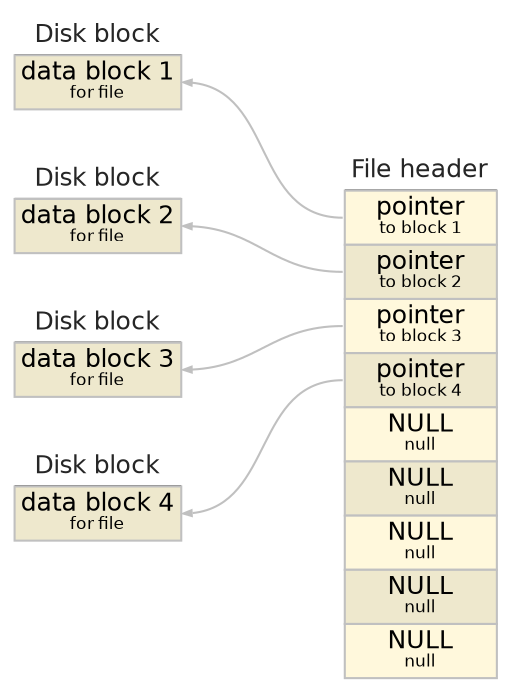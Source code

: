 digraph diag3 {
	graph [fontname=x rankdir=LR ranksep=1.0]
	node [fontname=Helvetica fontsize=10 height=0.2 margin="0.04 0.04" shape=none width=0.4]
	edge [arrowsize=0.4]
	box1:pointer1 -> box2:data1 [color=grey]
	box1:pointer2 -> box3:data1 [color=grey]
	box1:pointer3 -> box4:data1 [color=grey]
	box1:pointer4 -> box5:data1 [color=grey]
	subgraph left {
		box1 [label=<<table border="0.1" cellborder="1" cellspacing="0"><TR><TD sides="b"><font face="helvetica" color="grey15" point-size="12">File header</font></TD></TR><tr><td align="text" color="grey" bgcolor="cornsilk" height="10" width="60" port="pointer1"><font point-size="12">pointer</font><br></br><font point-size="8">to block 1</font></td></tr><tr><td align="text" color="grey" bgcolor="cornsilk2" height="10" width="60" port="pointer2"><font point-size="12">pointer</font><br></br><font point-size="8">to block 2</font></td></tr><tr><td align="text" color="grey" bgcolor="cornsilk" height="10" width="60" port="pointer3"><font point-size="12">pointer</font><br></br><font point-size="8">to block 3</font></td></tr><tr><td align="text" color="grey" bgcolor="cornsilk2" height="10" width="60" port="pointer4"><font point-size="12">pointer</font><br></br><font point-size="8">to block 4</font></td></tr><tr><td align="text" color="grey" bgcolor="cornsilk" height="10" width="60" port="null1"><font point-size="12">NULL</font><br></br><font point-size="8">null</font></td></tr><tr><td align="text" color="grey" bgcolor="cornsilk2" height="10" width="60" port="null2"><font point-size="12">NULL</font><br></br><font point-size="8">null</font></td></tr><tr><td align="text" color="grey" bgcolor="cornsilk" height="10" width="60" port="null3"><font point-size="12">NULL</font><br></br><font point-size="8">null</font></td></tr><tr><td align="text" color="grey" bgcolor="cornsilk2" height="10" width="60" port="null4"><font point-size="12">NULL</font><br></br><font point-size="8">null</font></td></tr><tr><td align="text" color="grey" bgcolor="cornsilk" height="10" width="60" port="null5"><font point-size="12">NULL</font><br></br><font point-size="8">null</font></td></tr></table>>]
		rank=sink
	}
	subgraph right {
		box2 [label=<<table border="0.1" cellborder="1" cellspacing="0"><TR><TD sides="b"><font face="helvetica" color="grey15" point-size="12">Disk block</font></TD></TR><tr><td align="text" color="grey" bgcolor="cornsilk2" height="10" width="60" port="data1"><font point-size="12">data block 1</font><br></br><font point-size="8">for file</font></td></tr></table>>]
		box3 [label=<<table border="0.1" cellborder="1" cellspacing="0"><TR><TD sides="b"><font face="helvetica" color="grey15" point-size="12">Disk block</font></TD></TR><tr><td align="text" color="grey" bgcolor="cornsilk2" height="10" width="60" port="data1"><font point-size="12">data block 2</font><br></br><font point-size="8">for file</font></td></tr></table>>]
		box4 [label=<<table border="0.1" cellborder="1" cellspacing="0"><TR><TD sides="b"><font face="helvetica" color="grey15" point-size="12">Disk block</font></TD></TR><tr><td align="text" color="grey" bgcolor="cornsilk2" height="10" width="60" port="data1"><font point-size="12">data block 3</font><br></br><font point-size="8">for file</font></td></tr></table>>]
		box5 [label=<<table border="0.1" cellborder="1" cellspacing="0"><TR><TD sides="b"><font face="helvetica" color="grey15" point-size="12">Disk block</font></TD></TR><tr><td align="text" color="grey" bgcolor="cornsilk2" height="10" width="60" port="data1"><font point-size="12">data block 4</font><br></br><font point-size="8">for file</font></td></tr></table>>]
		rank=source
	}
}
